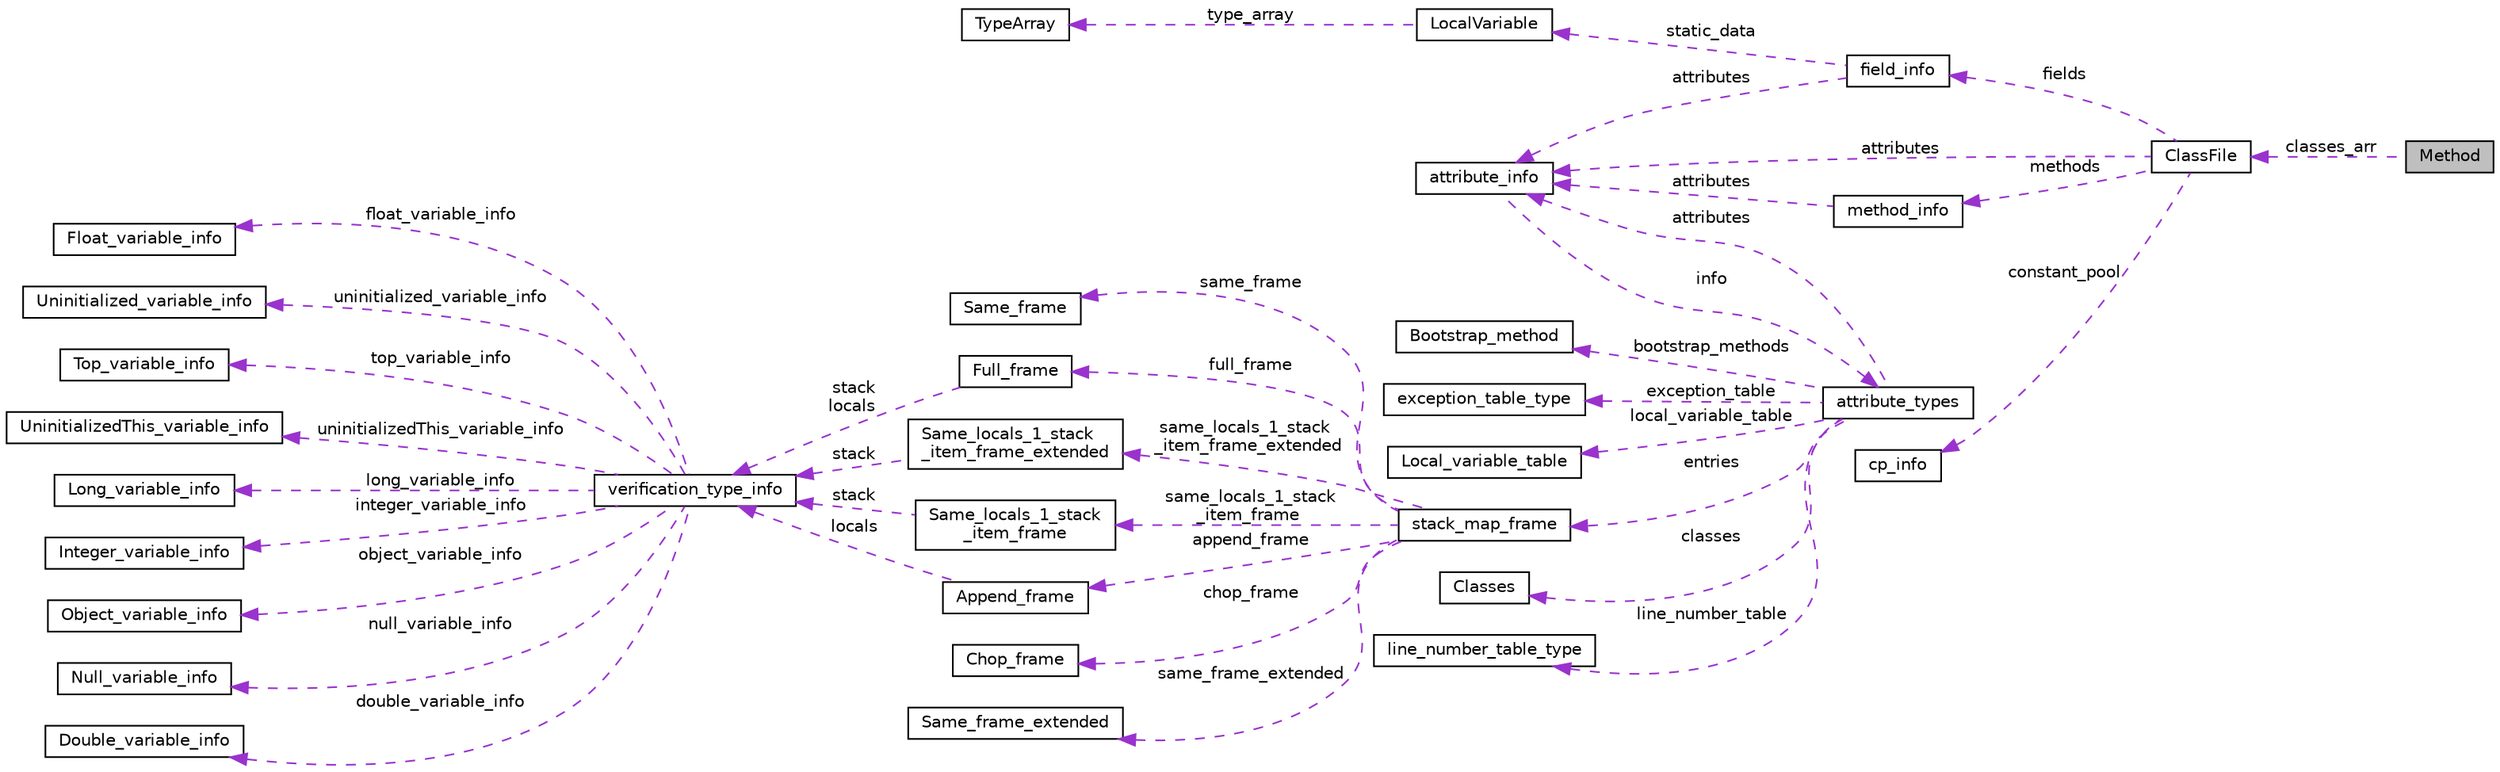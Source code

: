 digraph "Method"
{
  edge [fontname="Helvetica",fontsize="10",labelfontname="Helvetica",labelfontsize="10"];
  node [fontname="Helvetica",fontsize="10",shape=record];
  rankdir="LR";
  Node1 [label="Method",height=0.2,width=0.4,color="black", fillcolor="grey75", style="filled", fontcolor="black"];
  Node2 -> Node1 [dir="back",color="darkorchid3",fontsize="10",style="dashed",label=" classes_arr" ,fontname="Helvetica"];
  Node2 [label="ClassFile",height=0.2,width=0.4,color="black", fillcolor="white", style="filled",URL="$structClassFile.html"];
  Node3 -> Node2 [dir="back",color="darkorchid3",fontsize="10",style="dashed",label=" fields" ,fontname="Helvetica"];
  Node3 [label="field_info",height=0.2,width=0.4,color="black", fillcolor="white", style="filled",URL="$structfield__info.html"];
  Node4 -> Node3 [dir="back",color="darkorchid3",fontsize="10",style="dashed",label=" static_data" ,fontname="Helvetica"];
  Node4 [label="LocalVariable",height=0.2,width=0.4,color="black", fillcolor="white", style="filled",URL="$structLocalVariable.html"];
  Node5 -> Node4 [dir="back",color="darkorchid3",fontsize="10",style="dashed",label=" type_array" ,fontname="Helvetica"];
  Node5 [label="TypeArray",height=0.2,width=0.4,color="black", fillcolor="white", style="filled",URL="$structTypeArray.html"];
  Node6 -> Node3 [dir="back",color="darkorchid3",fontsize="10",style="dashed",label=" attributes" ,fontname="Helvetica"];
  Node6 [label="attribute_info",height=0.2,width=0.4,color="black", fillcolor="white", style="filled",URL="$structattribute__info.html"];
  Node7 -> Node6 [dir="back",color="darkorchid3",fontsize="10",style="dashed",label=" info" ,fontname="Helvetica"];
  Node7 [label="attribute_types",height=0.2,width=0.4,color="black", fillcolor="white", style="filled",URL="$unionattribute__types.html"];
  Node8 -> Node7 [dir="back",color="darkorchid3",fontsize="10",style="dashed",label=" bootstrap_methods" ,fontname="Helvetica"];
  Node8 [label="Bootstrap_method",height=0.2,width=0.4,color="black", fillcolor="white", style="filled",URL="$structBootstrap__method.html"];
  Node9 -> Node7 [dir="back",color="darkorchid3",fontsize="10",style="dashed",label=" exception_table" ,fontname="Helvetica"];
  Node9 [label="exception_table_type",height=0.2,width=0.4,color="black", fillcolor="white", style="filled",URL="$structexception__table__type.html"];
  Node10 -> Node7 [dir="back",color="darkorchid3",fontsize="10",style="dashed",label=" local_variable_table" ,fontname="Helvetica"];
  Node10 [label="Local_variable_table",height=0.2,width=0.4,color="black", fillcolor="white", style="filled",URL="$structLocal__variable__table.html"];
  Node11 -> Node7 [dir="back",color="darkorchid3",fontsize="10",style="dashed",label=" entries" ,fontname="Helvetica"];
  Node11 [label="stack_map_frame",height=0.2,width=0.4,color="black", fillcolor="white", style="filled",URL="$structstack__map__frame.html"];
  Node12 -> Node11 [dir="back",color="darkorchid3",fontsize="10",style="dashed",label=" same_frame" ,fontname="Helvetica"];
  Node12 [label="Same_frame",height=0.2,width=0.4,color="black", fillcolor="white", style="filled",URL="$structSame__frame.html"];
  Node13 -> Node11 [dir="back",color="darkorchid3",fontsize="10",style="dashed",label=" full_frame" ,fontname="Helvetica"];
  Node13 [label="Full_frame",height=0.2,width=0.4,color="black", fillcolor="white", style="filled",URL="$structFull__frame.html"];
  Node14 -> Node13 [dir="back",color="darkorchid3",fontsize="10",style="dashed",label=" stack\nlocals" ,fontname="Helvetica"];
  Node14 [label="verification_type_info",height=0.2,width=0.4,color="black", fillcolor="white", style="filled",URL="$structverification__type__info.html"];
  Node15 -> Node14 [dir="back",color="darkorchid3",fontsize="10",style="dashed",label=" float_variable_info" ,fontname="Helvetica"];
  Node15 [label="Float_variable_info",height=0.2,width=0.4,color="black", fillcolor="white", style="filled",URL="$structFloat__variable__info.html"];
  Node16 -> Node14 [dir="back",color="darkorchid3",fontsize="10",style="dashed",label=" uninitialized_variable_info" ,fontname="Helvetica"];
  Node16 [label="Uninitialized_variable_info",height=0.2,width=0.4,color="black", fillcolor="white", style="filled",URL="$structUninitialized__variable__info.html"];
  Node17 -> Node14 [dir="back",color="darkorchid3",fontsize="10",style="dashed",label=" top_variable_info" ,fontname="Helvetica"];
  Node17 [label="Top_variable_info",height=0.2,width=0.4,color="black", fillcolor="white", style="filled",URL="$structTop__variable__info.html"];
  Node18 -> Node14 [dir="back",color="darkorchid3",fontsize="10",style="dashed",label=" uninitializedThis_variable_info" ,fontname="Helvetica"];
  Node18 [label="UninitializedThis_variable_info",height=0.2,width=0.4,color="black", fillcolor="white", style="filled",URL="$structUninitializedThis__variable__info.html"];
  Node19 -> Node14 [dir="back",color="darkorchid3",fontsize="10",style="dashed",label=" long_variable_info" ,fontname="Helvetica"];
  Node19 [label="Long_variable_info",height=0.2,width=0.4,color="black", fillcolor="white", style="filled",URL="$structLong__variable__info.html"];
  Node20 -> Node14 [dir="back",color="darkorchid3",fontsize="10",style="dashed",label=" integer_variable_info" ,fontname="Helvetica"];
  Node20 [label="Integer_variable_info",height=0.2,width=0.4,color="black", fillcolor="white", style="filled",URL="$structInteger__variable__info.html"];
  Node21 -> Node14 [dir="back",color="darkorchid3",fontsize="10",style="dashed",label=" object_variable_info" ,fontname="Helvetica"];
  Node21 [label="Object_variable_info",height=0.2,width=0.4,color="black", fillcolor="white", style="filled",URL="$structObject__variable__info.html"];
  Node22 -> Node14 [dir="back",color="darkorchid3",fontsize="10",style="dashed",label=" null_variable_info" ,fontname="Helvetica"];
  Node22 [label="Null_variable_info",height=0.2,width=0.4,color="black", fillcolor="white", style="filled",URL="$structNull__variable__info.html"];
  Node23 -> Node14 [dir="back",color="darkorchid3",fontsize="10",style="dashed",label=" double_variable_info" ,fontname="Helvetica"];
  Node23 [label="Double_variable_info",height=0.2,width=0.4,color="black", fillcolor="white", style="filled",URL="$structDouble__variable__info.html"];
  Node24 -> Node11 [dir="back",color="darkorchid3",fontsize="10",style="dashed",label=" chop_frame" ,fontname="Helvetica"];
  Node24 [label="Chop_frame",height=0.2,width=0.4,color="black", fillcolor="white", style="filled",URL="$structChop__frame.html"];
  Node25 -> Node11 [dir="back",color="darkorchid3",fontsize="10",style="dashed",label=" same_locals_1_stack\l_item_frame_extended" ,fontname="Helvetica"];
  Node25 [label="Same_locals_1_stack\l_item_frame_extended",height=0.2,width=0.4,color="black", fillcolor="white", style="filled",URL="$structSame__locals__1__stack__item__frame__extended.html"];
  Node14 -> Node25 [dir="back",color="darkorchid3",fontsize="10",style="dashed",label=" stack" ,fontname="Helvetica"];
  Node26 -> Node11 [dir="back",color="darkorchid3",fontsize="10",style="dashed",label=" same_locals_1_stack\l_item_frame" ,fontname="Helvetica"];
  Node26 [label="Same_locals_1_stack\l_item_frame",height=0.2,width=0.4,color="black", fillcolor="white", style="filled",URL="$structSame__locals__1__stack__item__frame.html"];
  Node14 -> Node26 [dir="back",color="darkorchid3",fontsize="10",style="dashed",label=" stack" ,fontname="Helvetica"];
  Node27 -> Node11 [dir="back",color="darkorchid3",fontsize="10",style="dashed",label=" append_frame" ,fontname="Helvetica"];
  Node27 [label="Append_frame",height=0.2,width=0.4,color="black", fillcolor="white", style="filled",URL="$structAppend__frame.html"];
  Node14 -> Node27 [dir="back",color="darkorchid3",fontsize="10",style="dashed",label=" locals" ,fontname="Helvetica"];
  Node28 -> Node11 [dir="back",color="darkorchid3",fontsize="10",style="dashed",label=" same_frame_extended" ,fontname="Helvetica"];
  Node28 [label="Same_frame_extended",height=0.2,width=0.4,color="black", fillcolor="white", style="filled",URL="$structSame__frame__extended.html"];
  Node29 -> Node7 [dir="back",color="darkorchid3",fontsize="10",style="dashed",label=" classes" ,fontname="Helvetica"];
  Node29 [label="Classes",height=0.2,width=0.4,color="black", fillcolor="white", style="filled",URL="$structClasses.html"];
  Node6 -> Node7 [dir="back",color="darkorchid3",fontsize="10",style="dashed",label=" attributes" ,fontname="Helvetica"];
  Node30 -> Node7 [dir="back",color="darkorchid3",fontsize="10",style="dashed",label=" line_number_table" ,fontname="Helvetica"];
  Node30 [label="line_number_table_type",height=0.2,width=0.4,color="black", fillcolor="white", style="filled",URL="$structline__number__table__type.html"];
  Node31 -> Node2 [dir="back",color="darkorchid3",fontsize="10",style="dashed",label=" methods" ,fontname="Helvetica"];
  Node31 [label="method_info",height=0.2,width=0.4,color="black", fillcolor="white", style="filled",URL="$structmethod__info.html"];
  Node6 -> Node31 [dir="back",color="darkorchid3",fontsize="10",style="dashed",label=" attributes" ,fontname="Helvetica"];
  Node32 -> Node2 [dir="back",color="darkorchid3",fontsize="10",style="dashed",label=" constant_pool" ,fontname="Helvetica"];
  Node32 [label="cp_info",height=0.2,width=0.4,color="black", fillcolor="white", style="filled",URL="$structcp__info.html"];
  Node6 -> Node2 [dir="back",color="darkorchid3",fontsize="10",style="dashed",label=" attributes" ,fontname="Helvetica"];
}
